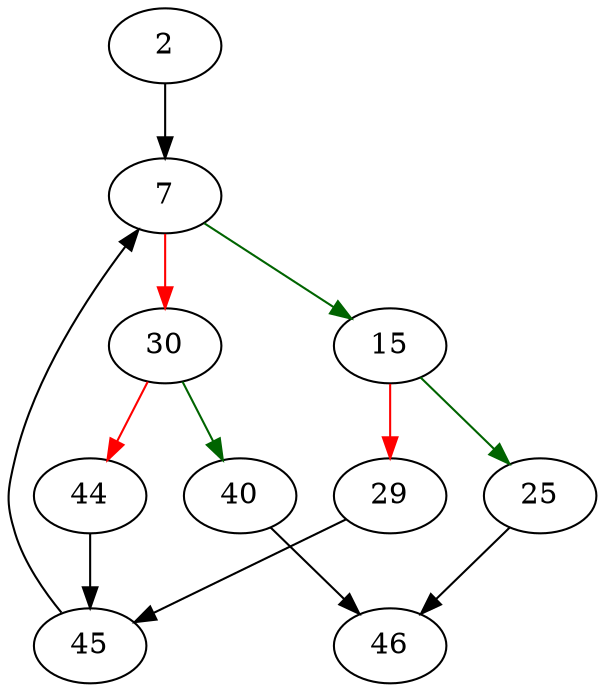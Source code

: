strict digraph "pcacheMergeDirtyList" {
	// Node definitions.
	2 [entry=true];
	7;
	15;
	30;
	25;
	29;
	46;
	45;
	40;
	44;

	// Edge definitions.
	2 -> 7;
	7 -> 15 [
		color=darkgreen
		cond=true
	];
	7 -> 30 [
		color=red
		cond=false
	];
	15 -> 25 [
		color=darkgreen
		cond=true
	];
	15 -> 29 [
		color=red
		cond=false
	];
	30 -> 40 [
		color=darkgreen
		cond=true
	];
	30 -> 44 [
		color=red
		cond=false
	];
	25 -> 46;
	29 -> 45;
	45 -> 7;
	40 -> 46;
	44 -> 45;
}